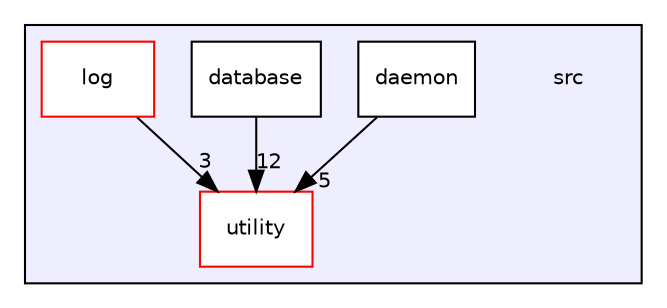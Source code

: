 digraph "/home/hoo/project/Express/src" {
  compound=true
  node [ fontsize="10", fontname="Helvetica"];
  edge [ labelfontsize="10", labelfontname="Helvetica"];
  subgraph clusterdir_68267d1309a1af8e8297ef4c3efbcdba {
    graph [ bgcolor="#eeeeff", pencolor="black", label="" URL="dir_68267d1309a1af8e8297ef4c3efbcdba.html"];
    dir_68267d1309a1af8e8297ef4c3efbcdba [shape=plaintext label="src"];
  dir_2d094300ae4f2c55dd459b9ec7dd0ad3 [shape=box label="daemon" fillcolor="white" style="filled" URL="dir_2d094300ae4f2c55dd459b9ec7dd0ad3.html"];
  dir_803ee67260c130b45d29089798491ab2 [shape=box label="database" fillcolor="white" style="filled" URL="dir_803ee67260c130b45d29089798491ab2.html"];
  dir_2241064965c8d9ca993f08b926076f7d [shape=box label="log" fillcolor="white" style="filled" color="red" URL="dir_2241064965c8d9ca993f08b926076f7d.html"];
  dir_0619a8f54b4fad7043a6de45be8fde0b [shape=box label="utility" fillcolor="white" style="filled" color="red" URL="dir_0619a8f54b4fad7043a6de45be8fde0b.html"];
  }
  dir_2d094300ae4f2c55dd459b9ec7dd0ad3->dir_0619a8f54b4fad7043a6de45be8fde0b [headlabel="5", labeldistance=1.5 headhref="dir_000001_000005.html"];
  dir_2241064965c8d9ca993f08b926076f7d->dir_0619a8f54b4fad7043a6de45be8fde0b [headlabel="3", labeldistance=1.5 headhref="dir_000003_000005.html"];
  dir_803ee67260c130b45d29089798491ab2->dir_0619a8f54b4fad7043a6de45be8fde0b [headlabel="12", labeldistance=1.5 headhref="dir_000002_000005.html"];
}
